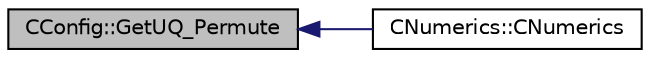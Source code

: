 digraph "CConfig::GetUQ_Permute"
{
  edge [fontname="Helvetica",fontsize="10",labelfontname="Helvetica",labelfontsize="10"];
  node [fontname="Helvetica",fontsize="10",shape=record];
  rankdir="LR";
  Node13277 [label="CConfig::GetUQ_Permute",height=0.2,width=0.4,color="black", fillcolor="grey75", style="filled", fontcolor="black"];
  Node13277 -> Node13278 [dir="back",color="midnightblue",fontsize="10",style="solid",fontname="Helvetica"];
  Node13278 [label="CNumerics::CNumerics",height=0.2,width=0.4,color="black", fillcolor="white", style="filled",URL="$class_c_numerics.html#a82c64006b78513ee4a3ec0d1cdfab6af"];
}
